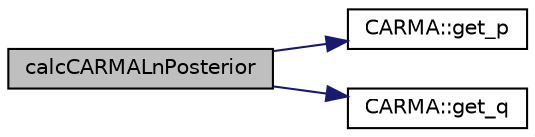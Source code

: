 digraph "calcCARMALnPosterior"
{
  edge [fontname="Helvetica",fontsize="10",labelfontname="Helvetica",labelfontsize="10"];
  node [fontname="Helvetica",fontsize="10",shape=record];
  rankdir="LR";
  Node1 [label="calcCARMALnPosterior",height=0.2,width=0.4,color="black", fillcolor="grey75", style="filled" fontcolor="black"];
  Node1 -> Node2 [color="midnightblue",fontsize="10",style="solid",fontname="Helvetica"];
  Node2 [label="CARMA::get_p",height=0.2,width=0.4,color="black", fillcolor="white", style="filled",URL="$class_c_a_r_m_a.html#af758356c8aec7ea57d4edbd4c430c780"];
  Node1 -> Node3 [color="midnightblue",fontsize="10",style="solid",fontname="Helvetica"];
  Node3 [label="CARMA::get_q",height=0.2,width=0.4,color="black", fillcolor="white", style="filled",URL="$class_c_a_r_m_a.html#aca44011b5238545f728d61d1cbbb72c2"];
}
